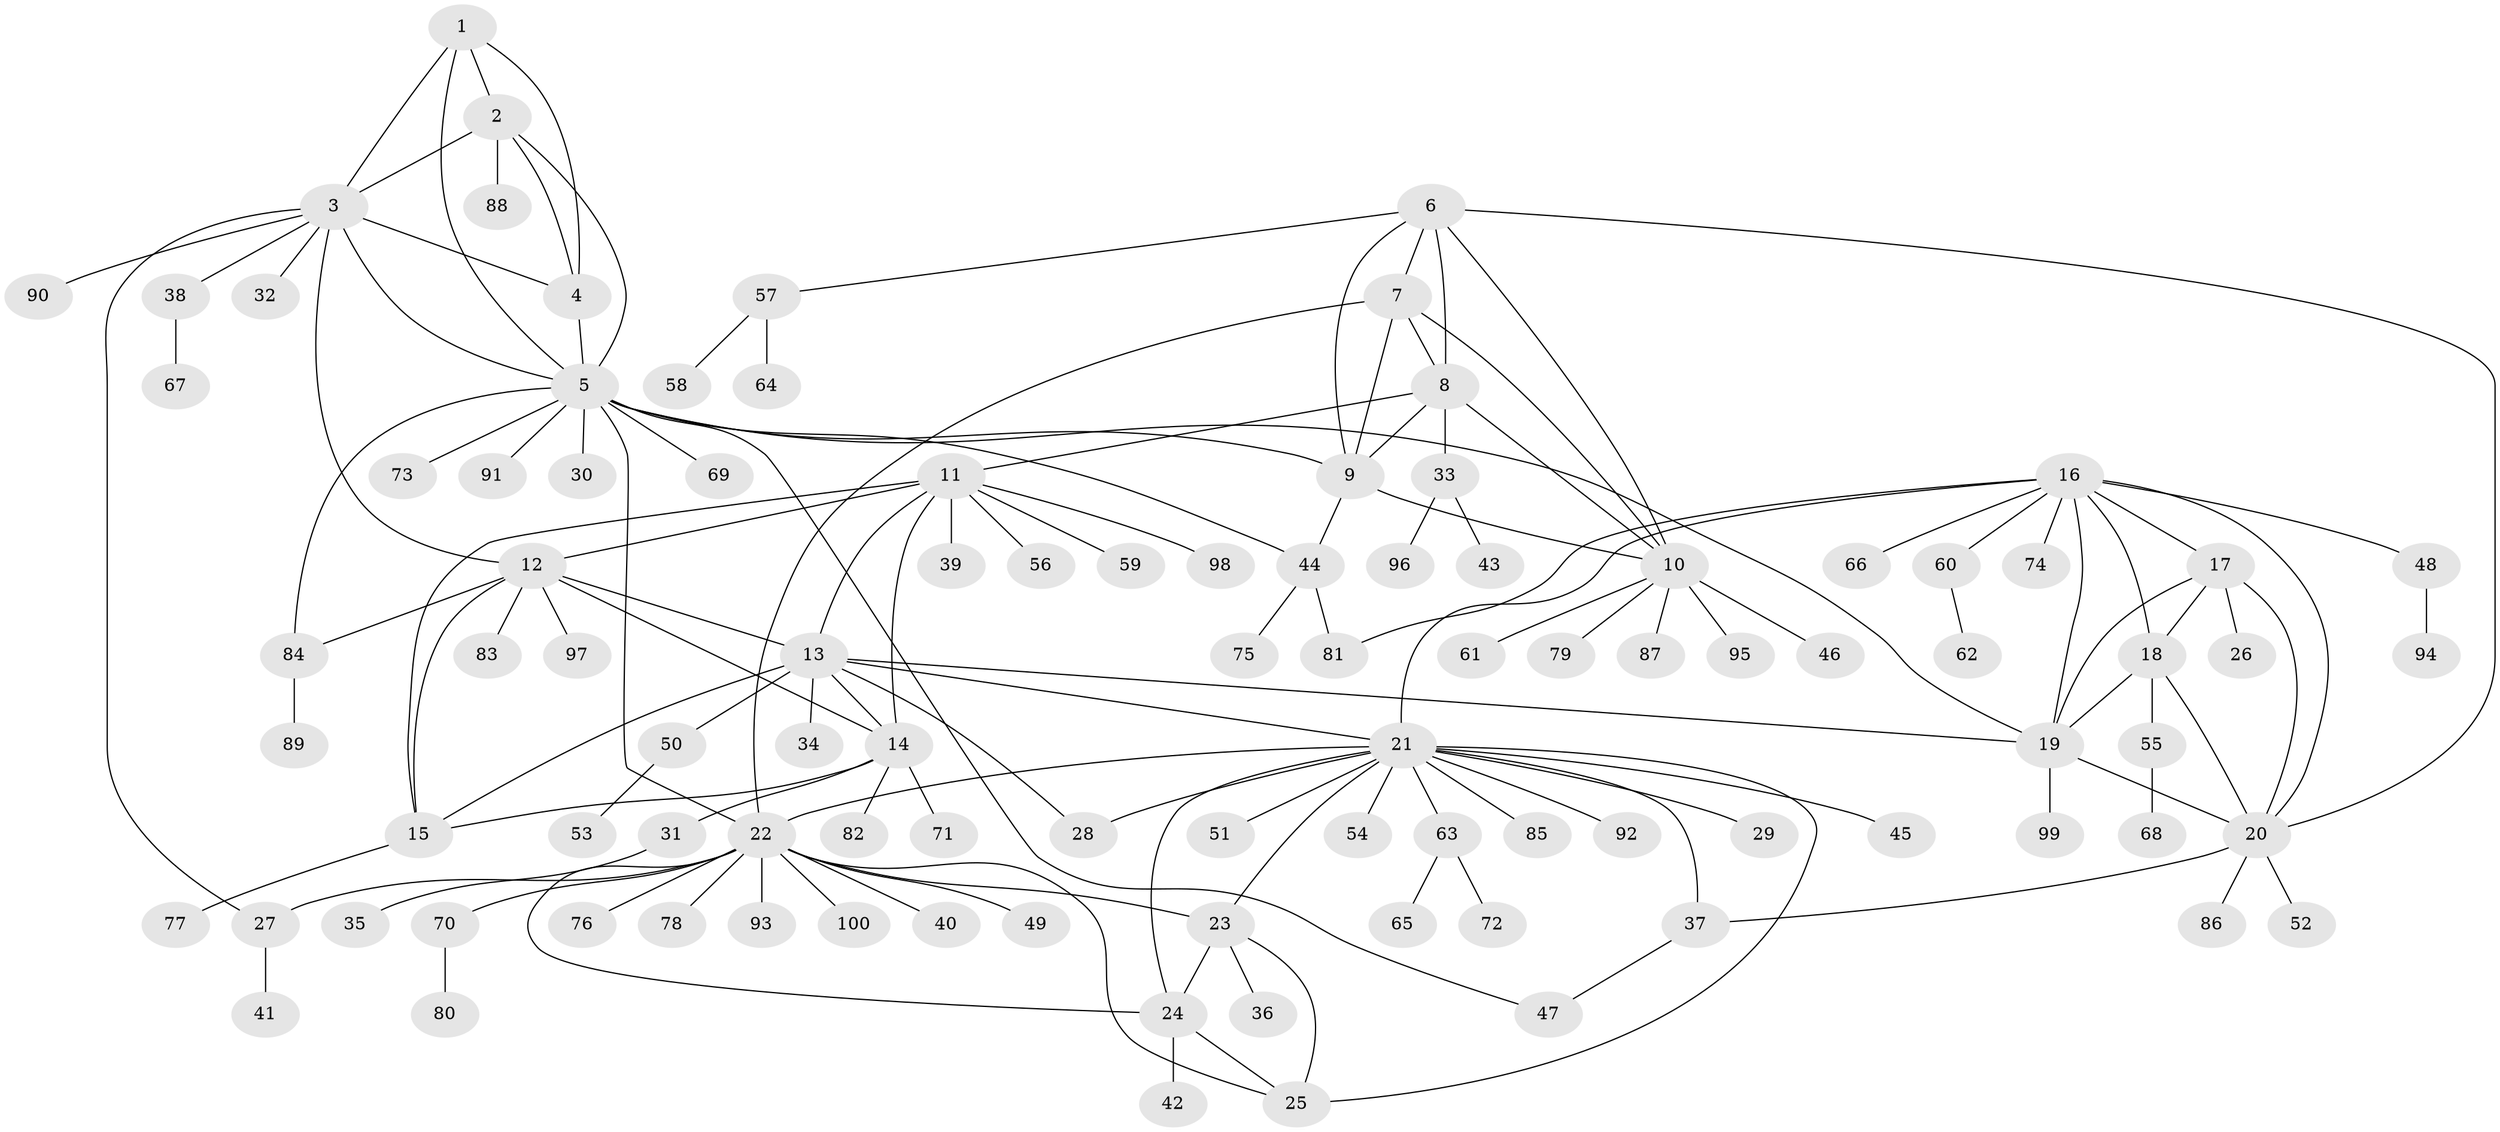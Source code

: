 // Generated by graph-tools (version 1.1) at 2025/50/03/09/25 03:50:28]
// undirected, 100 vertices, 142 edges
graph export_dot {
graph [start="1"]
  node [color=gray90,style=filled];
  1;
  2;
  3;
  4;
  5;
  6;
  7;
  8;
  9;
  10;
  11;
  12;
  13;
  14;
  15;
  16;
  17;
  18;
  19;
  20;
  21;
  22;
  23;
  24;
  25;
  26;
  27;
  28;
  29;
  30;
  31;
  32;
  33;
  34;
  35;
  36;
  37;
  38;
  39;
  40;
  41;
  42;
  43;
  44;
  45;
  46;
  47;
  48;
  49;
  50;
  51;
  52;
  53;
  54;
  55;
  56;
  57;
  58;
  59;
  60;
  61;
  62;
  63;
  64;
  65;
  66;
  67;
  68;
  69;
  70;
  71;
  72;
  73;
  74;
  75;
  76;
  77;
  78;
  79;
  80;
  81;
  82;
  83;
  84;
  85;
  86;
  87;
  88;
  89;
  90;
  91;
  92;
  93;
  94;
  95;
  96;
  97;
  98;
  99;
  100;
  1 -- 2;
  1 -- 3;
  1 -- 4;
  1 -- 5;
  2 -- 3;
  2 -- 4;
  2 -- 5;
  2 -- 88;
  3 -- 4;
  3 -- 5;
  3 -- 12;
  3 -- 27;
  3 -- 32;
  3 -- 38;
  3 -- 90;
  4 -- 5;
  5 -- 9;
  5 -- 19;
  5 -- 22;
  5 -- 30;
  5 -- 44;
  5 -- 47;
  5 -- 69;
  5 -- 73;
  5 -- 84;
  5 -- 91;
  6 -- 7;
  6 -- 8;
  6 -- 9;
  6 -- 10;
  6 -- 20;
  6 -- 57;
  7 -- 8;
  7 -- 9;
  7 -- 10;
  7 -- 22;
  8 -- 9;
  8 -- 10;
  8 -- 11;
  8 -- 33;
  9 -- 10;
  9 -- 44;
  10 -- 46;
  10 -- 61;
  10 -- 79;
  10 -- 87;
  10 -- 95;
  11 -- 12;
  11 -- 13;
  11 -- 14;
  11 -- 15;
  11 -- 39;
  11 -- 56;
  11 -- 59;
  11 -- 98;
  12 -- 13;
  12 -- 14;
  12 -- 15;
  12 -- 83;
  12 -- 84;
  12 -- 97;
  13 -- 14;
  13 -- 15;
  13 -- 19;
  13 -- 21;
  13 -- 28;
  13 -- 34;
  13 -- 50;
  14 -- 15;
  14 -- 31;
  14 -- 71;
  14 -- 82;
  15 -- 77;
  16 -- 17;
  16 -- 18;
  16 -- 19;
  16 -- 20;
  16 -- 21;
  16 -- 48;
  16 -- 60;
  16 -- 66;
  16 -- 74;
  16 -- 81;
  17 -- 18;
  17 -- 19;
  17 -- 20;
  17 -- 26;
  18 -- 19;
  18 -- 20;
  18 -- 55;
  19 -- 20;
  19 -- 99;
  20 -- 37;
  20 -- 52;
  20 -- 86;
  21 -- 22;
  21 -- 23;
  21 -- 24;
  21 -- 25;
  21 -- 28;
  21 -- 29;
  21 -- 37;
  21 -- 45;
  21 -- 51;
  21 -- 54;
  21 -- 63;
  21 -- 85;
  21 -- 92;
  22 -- 23;
  22 -- 24;
  22 -- 25;
  22 -- 27;
  22 -- 40;
  22 -- 49;
  22 -- 70;
  22 -- 76;
  22 -- 78;
  22 -- 93;
  22 -- 100;
  23 -- 24;
  23 -- 25;
  23 -- 36;
  24 -- 25;
  24 -- 42;
  27 -- 41;
  31 -- 35;
  33 -- 43;
  33 -- 96;
  37 -- 47;
  38 -- 67;
  44 -- 75;
  44 -- 81;
  48 -- 94;
  50 -- 53;
  55 -- 68;
  57 -- 58;
  57 -- 64;
  60 -- 62;
  63 -- 65;
  63 -- 72;
  70 -- 80;
  84 -- 89;
}
